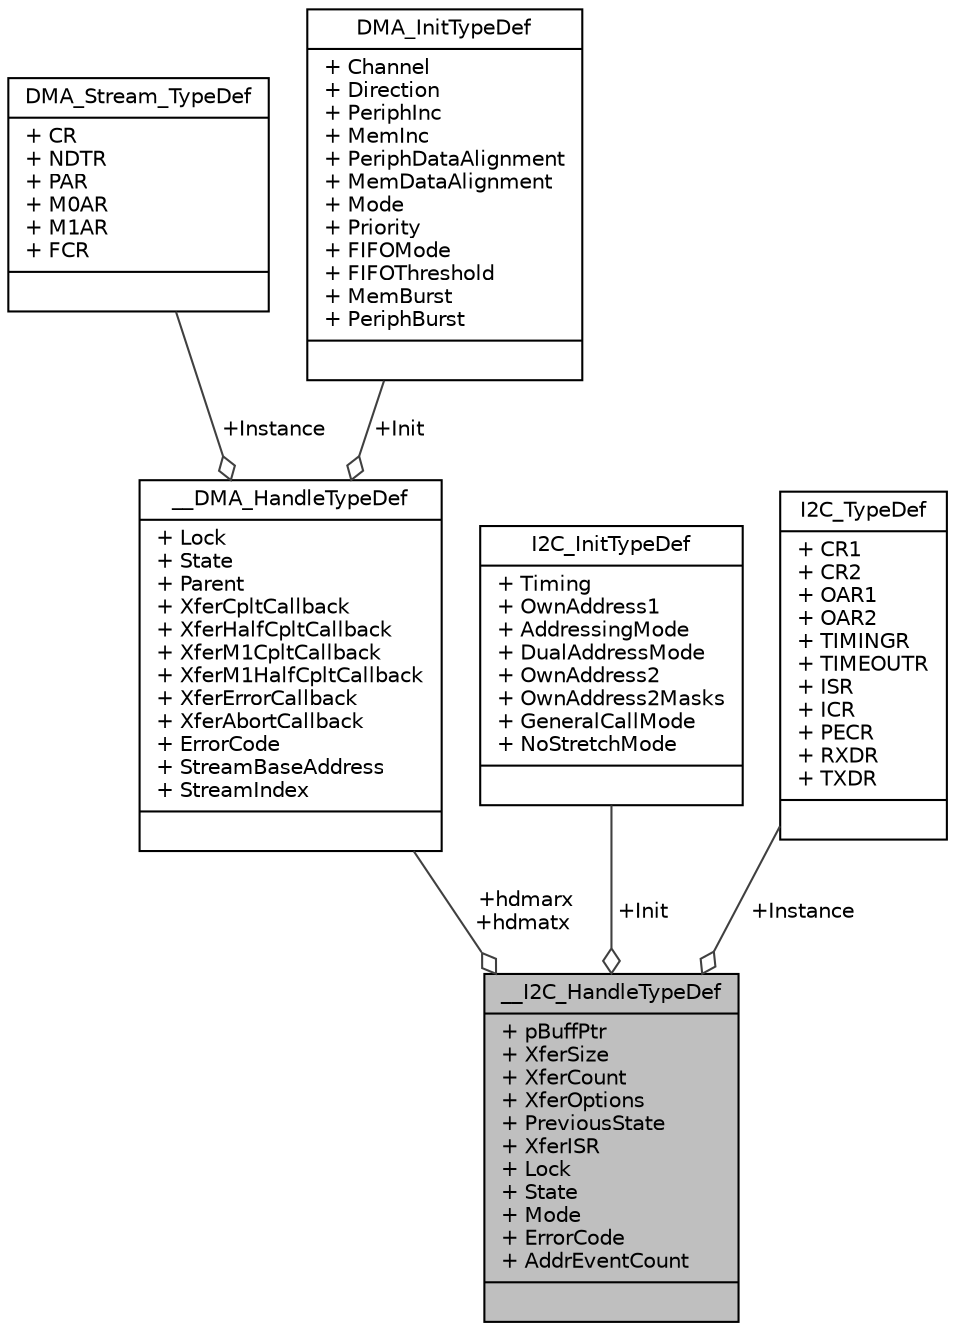 digraph "__I2C_HandleTypeDef"
{
  edge [fontname="Helvetica",fontsize="10",labelfontname="Helvetica",labelfontsize="10"];
  node [fontname="Helvetica",fontsize="10",shape=record];
  Node1 [label="{__I2C_HandleTypeDef\n|+ pBuffPtr\l+ XferSize\l+ XferCount\l+ XferOptions\l+ PreviousState\l+ XferISR\l+ Lock\l+ State\l+ Mode\l+ ErrorCode\l+ AddrEventCount\l|}",height=0.2,width=0.4,color="black", fillcolor="grey75", style="filled", fontcolor="black"];
  Node2 -> Node1 [color="grey25",fontsize="10",style="solid",label=" +hdmarx\n+hdmatx" ,arrowhead="odiamond",fontname="Helvetica"];
  Node2 [label="{__DMA_HandleTypeDef\n|+ Lock\l+ State\l+ Parent\l+ XferCpltCallback\l+ XferHalfCpltCallback\l+ XferM1CpltCallback\l+ XferM1HalfCpltCallback\l+ XferErrorCallback\l+ XferAbortCallback\l+ ErrorCode\l+ StreamBaseAddress\l+ StreamIndex\l|}",height=0.2,width=0.4,color="black", fillcolor="white", style="filled",URL="$struct_____d_m_a___handle_type_def.html",tooltip="DMA handle Structure definition. "];
  Node3 -> Node2 [color="grey25",fontsize="10",style="solid",label=" +Instance" ,arrowhead="odiamond",fontname="Helvetica"];
  Node3 [label="{DMA_Stream_TypeDef\n|+ CR\l+ NDTR\l+ PAR\l+ M0AR\l+ M1AR\l+ FCR\l|}",height=0.2,width=0.4,color="black", fillcolor="white", style="filled",URL="$struct_d_m_a___stream___type_def.html",tooltip="DMA Controller. "];
  Node4 -> Node2 [color="grey25",fontsize="10",style="solid",label=" +Init" ,arrowhead="odiamond",fontname="Helvetica"];
  Node4 [label="{DMA_InitTypeDef\n|+ Channel\l+ Direction\l+ PeriphInc\l+ MemInc\l+ PeriphDataAlignment\l+ MemDataAlignment\l+ Mode\l+ Priority\l+ FIFOMode\l+ FIFOThreshold\l+ MemBurst\l+ PeriphBurst\l|}",height=0.2,width=0.4,color="black", fillcolor="white", style="filled",URL="$struct_d_m_a___init_type_def.html",tooltip="DMA Configuration Structure definition. "];
  Node5 -> Node1 [color="grey25",fontsize="10",style="solid",label=" +Init" ,arrowhead="odiamond",fontname="Helvetica"];
  Node5 [label="{I2C_InitTypeDef\n|+ Timing\l+ OwnAddress1\l+ AddressingMode\l+ DualAddressMode\l+ OwnAddress2\l+ OwnAddress2Masks\l+ GeneralCallMode\l+ NoStretchMode\l|}",height=0.2,width=0.4,color="black", fillcolor="white", style="filled",URL="$struct_i2_c___init_type_def.html"];
  Node6 -> Node1 [color="grey25",fontsize="10",style="solid",label=" +Instance" ,arrowhead="odiamond",fontname="Helvetica"];
  Node6 [label="{I2C_TypeDef\n|+ CR1\l+ CR2\l+ OAR1\l+ OAR2\l+ TIMINGR\l+ TIMEOUTR\l+ ISR\l+ ICR\l+ PECR\l+ RXDR\l+ TXDR\l|}",height=0.2,width=0.4,color="black", fillcolor="white", style="filled",URL="$struct_i2_c___type_def.html",tooltip="Inter-integrated Circuit Interface. "];
}

